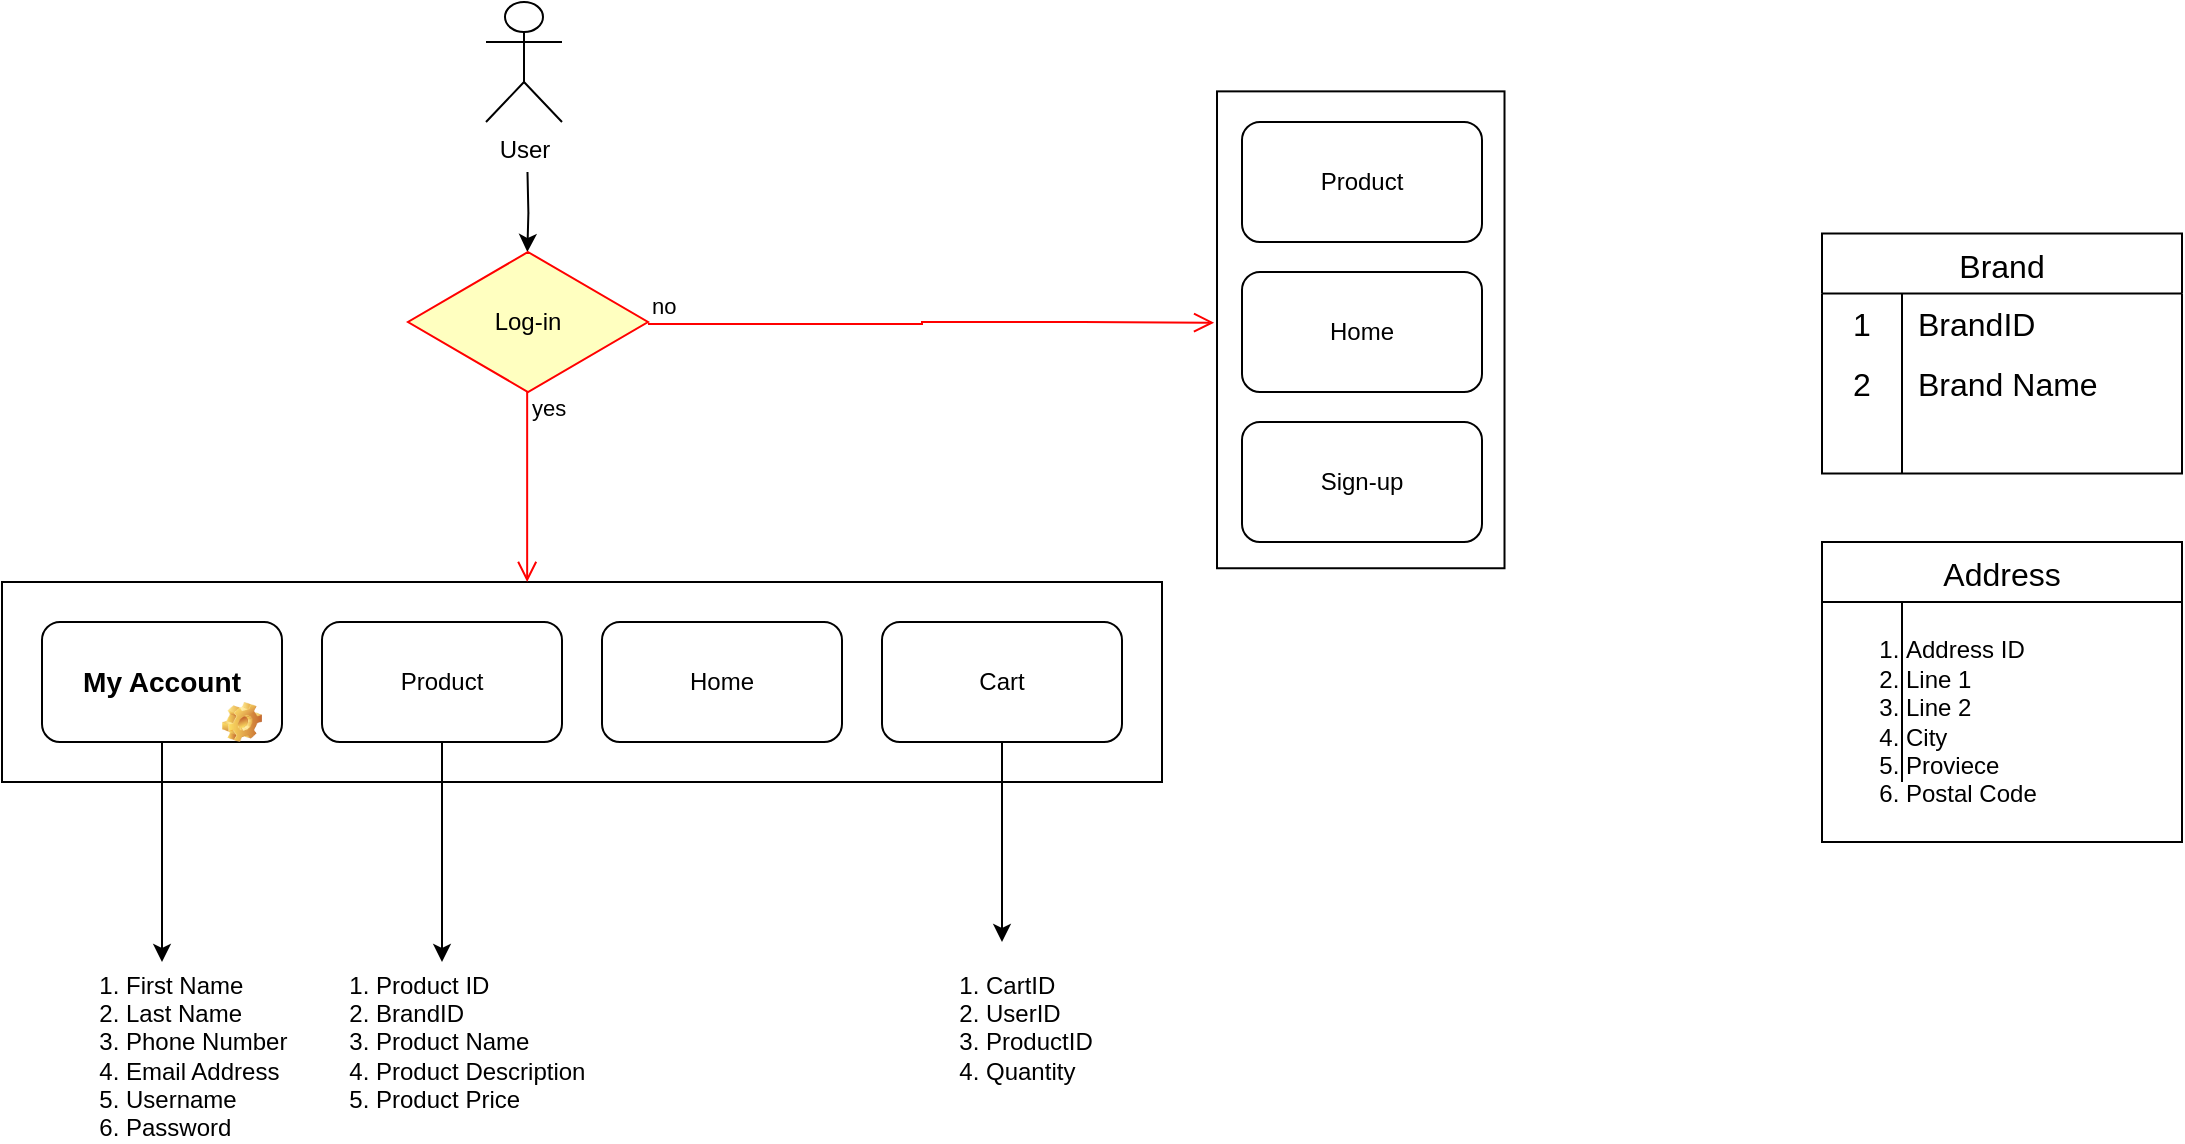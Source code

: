 <mxfile version="24.0.4" type="device">
  <diagram name="Page-1" id="3f91Xa76V0yV8yNOktmR">
    <mxGraphModel dx="568" dy="282" grid="1" gridSize="10" guides="1" tooltips="1" connect="1" arrows="1" fold="1" page="1" pageScale="1" pageWidth="413" pageHeight="583" math="0" shadow="0">
      <root>
        <mxCell id="0" />
        <mxCell id="1" parent="0" />
        <mxCell id="tQ30u0BzfpKfYGE61PCD-20" value="" style="rounded=0;whiteSpace=wrap;html=1;rotation=90;" vertex="1" parent="1">
          <mxGeometry x="650.16" y="102.03" width="238.44" height="143.75" as="geometry" />
        </mxCell>
        <mxCell id="tQ30u0BzfpKfYGE61PCD-16" value="" style="rounded=0;whiteSpace=wrap;html=1;" vertex="1" parent="1">
          <mxGeometry x="90" y="300" width="580" height="100" as="geometry" />
        </mxCell>
        <mxCell id="hMhPb05LQhNWUTZns8nG-7" value="" style="edgeStyle=orthogonalEdgeStyle;rounded=0;orthogonalLoop=1;jettySize=auto;html=1;" parent="1" edge="1">
          <mxGeometry relative="1" as="geometry">
            <mxPoint x="352.739" y="95" as="sourcePoint" />
            <mxPoint x="352.68" y="135" as="targetPoint" />
          </mxGeometry>
        </mxCell>
        <mxCell id="hMhPb05LQhNWUTZns8nG-21" value="Home" style="rounded=1;whiteSpace=wrap;html=1;" parent="1" vertex="1">
          <mxGeometry x="390" y="320" width="120" height="60" as="geometry" />
        </mxCell>
        <mxCell id="tQ30u0BzfpKfYGE61PCD-39" value="" style="edgeStyle=orthogonalEdgeStyle;rounded=0;orthogonalLoop=1;jettySize=auto;html=1;" edge="1" parent="1" source="tQ30u0BzfpKfYGE61PCD-1">
          <mxGeometry relative="1" as="geometry">
            <mxPoint x="310" y="490" as="targetPoint" />
          </mxGeometry>
        </mxCell>
        <mxCell id="tQ30u0BzfpKfYGE61PCD-1" value="Product" style="rounded=1;whiteSpace=wrap;html=1;" vertex="1" parent="1">
          <mxGeometry x="250" y="320" width="120" height="60" as="geometry" />
        </mxCell>
        <mxCell id="tQ30u0BzfpKfYGE61PCD-46" value="" style="edgeStyle=orthogonalEdgeStyle;rounded=0;orthogonalLoop=1;jettySize=auto;html=1;" edge="1" parent="1" source="tQ30u0BzfpKfYGE61PCD-2" target="tQ30u0BzfpKfYGE61PCD-41">
          <mxGeometry relative="1" as="geometry" />
        </mxCell>
        <mxCell id="tQ30u0BzfpKfYGE61PCD-2" value="Cart" style="rounded=1;whiteSpace=wrap;html=1;" vertex="1" parent="1">
          <mxGeometry x="530" y="320" width="120" height="60" as="geometry" />
        </mxCell>
        <mxCell id="tQ30u0BzfpKfYGE61PCD-5" value="no" style="edgeStyle=orthogonalEdgeStyle;html=1;align=left;verticalAlign=bottom;endArrow=open;endSize=8;strokeColor=#ff0000;rounded=0;exitX=1;exitY=0.5;exitDx=0;exitDy=0;entryX=0.485;entryY=1.01;entryDx=0;entryDy=0;entryPerimeter=0;" edge="1" parent="1" target="tQ30u0BzfpKfYGE61PCD-20">
          <mxGeometry x="-1" relative="1" as="geometry">
            <mxPoint x="690" y="168.99" as="targetPoint" />
            <mxPoint x="413" y="170.99" as="sourcePoint" />
            <Array as="points">
              <mxPoint x="550" y="171" />
              <mxPoint x="550" y="170" />
              <mxPoint x="630" y="170" />
            </Array>
          </mxGeometry>
        </mxCell>
        <mxCell id="tQ30u0BzfpKfYGE61PCD-6" value="yes" style="edgeStyle=orthogonalEdgeStyle;html=1;align=left;verticalAlign=top;endArrow=open;endSize=8;strokeColor=#ff0000;rounded=0;" edge="1" parent="1">
          <mxGeometry x="-1" relative="1" as="geometry">
            <mxPoint x="352.58" y="300" as="targetPoint" />
            <mxPoint x="352.58" y="200" as="sourcePoint" />
          </mxGeometry>
        </mxCell>
        <mxCell id="tQ30u0BzfpKfYGE61PCD-8" value="Home" style="rounded=1;whiteSpace=wrap;html=1;" vertex="1" parent="1">
          <mxGeometry x="710" y="145" width="120" height="60" as="geometry" />
        </mxCell>
        <mxCell id="tQ30u0BzfpKfYGE61PCD-9" value="Sign-up" style="rounded=1;whiteSpace=wrap;html=1;" vertex="1" parent="1">
          <mxGeometry x="710" y="220" width="120" height="60" as="geometry" />
        </mxCell>
        <mxCell id="tQ30u0BzfpKfYGE61PCD-43" value="" style="edgeStyle=orthogonalEdgeStyle;rounded=0;orthogonalLoop=1;jettySize=auto;html=1;" edge="1" parent="1" source="tQ30u0BzfpKfYGE61PCD-10">
          <mxGeometry relative="1" as="geometry">
            <mxPoint x="170" y="490" as="targetPoint" />
          </mxGeometry>
        </mxCell>
        <mxCell id="tQ30u0BzfpKfYGE61PCD-10" value="&lt;h3&gt;My Account&lt;/h3&gt;" style="rounded=1;whiteSpace=wrap;html=1;" vertex="1" parent="1">
          <mxGeometry x="110" y="320" width="120" height="60" as="geometry" />
        </mxCell>
        <mxCell id="tQ30u0BzfpKfYGE61PCD-11" value="Product" style="rounded=1;whiteSpace=wrap;html=1;" vertex="1" parent="1">
          <mxGeometry x="710" y="70" width="120" height="60" as="geometry" />
        </mxCell>
        <mxCell id="tQ30u0BzfpKfYGE61PCD-14" value="User" style="shape=umlActor;verticalLabelPosition=bottom;verticalAlign=top;html=1;outlineConnect=0;" vertex="1" parent="1">
          <mxGeometry x="332" y="10" width="38" height="60" as="geometry" />
        </mxCell>
        <mxCell id="tQ30u0BzfpKfYGE61PCD-19" value="Log-in" style="rhombus;whiteSpace=wrap;html=1;fontColor=#000000;fillColor=#ffffc0;strokeColor=#ff0000;" vertex="1" parent="1">
          <mxGeometry x="293" y="135" width="120" height="70" as="geometry" />
        </mxCell>
        <mxCell id="tQ30u0BzfpKfYGE61PCD-35" value="" style="shape=image;html=1;verticalLabelPosition=bottom;verticalAlign=top;imageAspect=0;image=img/clipart/Gear_128x128.png" vertex="1" parent="1">
          <mxGeometry x="200" y="360" width="20" height="20" as="geometry" />
        </mxCell>
        <mxCell id="tQ30u0BzfpKfYGE61PCD-40" value="&lt;ol&gt;&lt;li&gt;Product ID&lt;br&gt;&lt;/li&gt;&lt;li&gt;&lt;span style=&quot;background-color: initial;&quot;&gt;BrandID&lt;/span&gt;&lt;br&gt;&lt;/li&gt;&lt;li&gt;&lt;span style=&quot;background-color: initial;&quot;&gt;Product Name&lt;br&gt;&lt;/span&gt;&lt;/li&gt;&lt;li&gt;&lt;span style=&quot;background-color: initial;&quot;&gt;Product Description&lt;/span&gt;&lt;/li&gt;&lt;li&gt;&lt;span style=&quot;background-color: initial;&quot;&gt;Product Price&lt;/span&gt;&lt;/li&gt;&lt;/ol&gt;" style="text;strokeColor=none;fillColor=none;html=1;whiteSpace=wrap;verticalAlign=middle;overflow=hidden;" vertex="1" parent="1">
          <mxGeometry x="235" y="480" width="150" height="90" as="geometry" />
        </mxCell>
        <mxCell id="tQ30u0BzfpKfYGE61PCD-41" value="&lt;ol&gt;&lt;li&gt;CartID&lt;br&gt;&lt;/li&gt;&lt;li&gt;UserID&lt;/li&gt;&lt;li&gt;ProductID&amp;nbsp;&lt;/li&gt;&lt;li&gt;Quantity&lt;/li&gt;&lt;/ol&gt;" style="text;strokeColor=none;fillColor=none;html=1;whiteSpace=wrap;verticalAlign=middle;overflow=hidden;" vertex="1" parent="1">
          <mxGeometry x="540" y="480" width="100" height="80" as="geometry" />
        </mxCell>
        <mxCell id="tQ30u0BzfpKfYGE61PCD-48" value="&lt;ol&gt;&lt;li&gt;First Name&lt;/li&gt;&lt;li&gt;Last Name&lt;/li&gt;&lt;li&gt;Phone Number&lt;/li&gt;&lt;li&gt;Email Address&lt;/li&gt;&lt;li&gt;Username&lt;/li&gt;&lt;li&gt;Password&lt;/li&gt;&lt;/ol&gt;" style="text;strokeColor=none;fillColor=none;html=1;whiteSpace=wrap;verticalAlign=middle;overflow=hidden;" vertex="1" parent="1">
          <mxGeometry x="110" y="480" width="130" height="100" as="geometry" />
        </mxCell>
        <mxCell id="tQ30u0BzfpKfYGE61PCD-49" value="Brand" style="shape=table;startSize=30;container=1;collapsible=0;childLayout=tableLayout;fixedRows=1;rowLines=0;fontStyle=0;strokeColor=default;fontSize=16;" vertex="1" parent="1">
          <mxGeometry x="1000" y="125.78" width="180" height="120" as="geometry" />
        </mxCell>
        <mxCell id="tQ30u0BzfpKfYGE61PCD-50" value="" style="shape=tableRow;horizontal=0;startSize=0;swimlaneHead=0;swimlaneBody=0;top=0;left=0;bottom=0;right=0;collapsible=0;dropTarget=0;fillColor=none;points=[[0,0.5],[1,0.5]];portConstraint=eastwest;strokeColor=inherit;fontSize=16;" vertex="1" parent="tQ30u0BzfpKfYGE61PCD-49">
          <mxGeometry y="30" width="180" height="30" as="geometry" />
        </mxCell>
        <mxCell id="tQ30u0BzfpKfYGE61PCD-51" value="1" style="shape=partialRectangle;html=1;whiteSpace=wrap;connectable=0;fillColor=none;top=0;left=0;bottom=0;right=0;overflow=hidden;pointerEvents=1;strokeColor=inherit;fontSize=16;" vertex="1" parent="tQ30u0BzfpKfYGE61PCD-50">
          <mxGeometry width="40" height="30" as="geometry">
            <mxRectangle width="40" height="30" as="alternateBounds" />
          </mxGeometry>
        </mxCell>
        <mxCell id="tQ30u0BzfpKfYGE61PCD-52" value="BrandID" style="shape=partialRectangle;html=1;whiteSpace=wrap;connectable=0;fillColor=none;top=0;left=0;bottom=0;right=0;align=left;spacingLeft=6;overflow=hidden;strokeColor=inherit;fontSize=16;" vertex="1" parent="tQ30u0BzfpKfYGE61PCD-50">
          <mxGeometry x="40" width="140" height="30" as="geometry">
            <mxRectangle width="140" height="30" as="alternateBounds" />
          </mxGeometry>
        </mxCell>
        <mxCell id="tQ30u0BzfpKfYGE61PCD-53" value="" style="shape=tableRow;horizontal=0;startSize=0;swimlaneHead=0;swimlaneBody=0;top=0;left=0;bottom=0;right=0;collapsible=0;dropTarget=0;fillColor=none;points=[[0,0.5],[1,0.5]];portConstraint=eastwest;strokeColor=inherit;fontSize=16;" vertex="1" parent="tQ30u0BzfpKfYGE61PCD-49">
          <mxGeometry y="60" width="180" height="30" as="geometry" />
        </mxCell>
        <mxCell id="tQ30u0BzfpKfYGE61PCD-54" value="2" style="shape=partialRectangle;html=1;whiteSpace=wrap;connectable=0;fillColor=none;top=0;left=0;bottom=0;right=0;overflow=hidden;strokeColor=inherit;fontSize=16;" vertex="1" parent="tQ30u0BzfpKfYGE61PCD-53">
          <mxGeometry width="40" height="30" as="geometry">
            <mxRectangle width="40" height="30" as="alternateBounds" />
          </mxGeometry>
        </mxCell>
        <mxCell id="tQ30u0BzfpKfYGE61PCD-55" value="Brand Name" style="shape=partialRectangle;html=1;whiteSpace=wrap;connectable=0;fillColor=none;top=0;left=0;bottom=0;right=0;align=left;spacingLeft=6;overflow=hidden;strokeColor=inherit;fontSize=16;" vertex="1" parent="tQ30u0BzfpKfYGE61PCD-53">
          <mxGeometry x="40" width="140" height="30" as="geometry">
            <mxRectangle width="140" height="30" as="alternateBounds" />
          </mxGeometry>
        </mxCell>
        <mxCell id="tQ30u0BzfpKfYGE61PCD-56" value="" style="shape=tableRow;horizontal=0;startSize=0;swimlaneHead=0;swimlaneBody=0;top=0;left=0;bottom=0;right=0;collapsible=0;dropTarget=0;fillColor=none;points=[[0,0.5],[1,0.5]];portConstraint=eastwest;strokeColor=inherit;fontSize=16;" vertex="1" parent="tQ30u0BzfpKfYGE61PCD-49">
          <mxGeometry y="90" width="180" height="30" as="geometry" />
        </mxCell>
        <mxCell id="tQ30u0BzfpKfYGE61PCD-57" value="" style="shape=partialRectangle;html=1;whiteSpace=wrap;connectable=0;fillColor=none;top=0;left=0;bottom=0;right=0;overflow=hidden;strokeColor=inherit;fontSize=16;" vertex="1" parent="tQ30u0BzfpKfYGE61PCD-56">
          <mxGeometry width="40" height="30" as="geometry">
            <mxRectangle width="40" height="30" as="alternateBounds" />
          </mxGeometry>
        </mxCell>
        <mxCell id="tQ30u0BzfpKfYGE61PCD-58" value="" style="shape=partialRectangle;html=1;whiteSpace=wrap;connectable=0;fillColor=none;top=0;left=0;bottom=0;right=0;align=left;spacingLeft=6;overflow=hidden;strokeColor=inherit;fontSize=16;" vertex="1" parent="tQ30u0BzfpKfYGE61PCD-56">
          <mxGeometry x="40" width="140" height="30" as="geometry">
            <mxRectangle width="140" height="30" as="alternateBounds" />
          </mxGeometry>
        </mxCell>
        <mxCell id="tQ30u0BzfpKfYGE61PCD-59" value="Address" style="shape=table;startSize=30;container=1;collapsible=0;childLayout=tableLayout;fixedRows=1;rowLines=0;fontStyle=0;strokeColor=default;fontSize=16;" vertex="1" parent="1">
          <mxGeometry x="1000" y="280" width="180" height="150" as="geometry" />
        </mxCell>
        <mxCell id="tQ30u0BzfpKfYGE61PCD-60" value="" style="shape=tableRow;horizontal=0;startSize=0;swimlaneHead=0;swimlaneBody=0;top=0;left=0;bottom=0;right=0;collapsible=0;dropTarget=0;fillColor=none;points=[[0,0.5],[1,0.5]];portConstraint=eastwest;strokeColor=inherit;fontSize=16;" vertex="1" parent="tQ30u0BzfpKfYGE61PCD-59">
          <mxGeometry y="30" width="180" height="30" as="geometry" />
        </mxCell>
        <mxCell id="tQ30u0BzfpKfYGE61PCD-61" value="" style="shape=partialRectangle;html=1;whiteSpace=wrap;connectable=0;fillColor=none;top=0;left=0;bottom=0;right=0;overflow=hidden;pointerEvents=1;strokeColor=inherit;fontSize=16;" vertex="1" parent="tQ30u0BzfpKfYGE61PCD-60">
          <mxGeometry width="40" height="30" as="geometry">
            <mxRectangle width="40" height="30" as="alternateBounds" />
          </mxGeometry>
        </mxCell>
        <mxCell id="tQ30u0BzfpKfYGE61PCD-62" value="" style="shape=partialRectangle;html=1;whiteSpace=wrap;connectable=0;fillColor=none;top=0;left=0;bottom=0;right=0;align=left;spacingLeft=6;overflow=hidden;strokeColor=inherit;fontSize=16;" vertex="1" parent="tQ30u0BzfpKfYGE61PCD-60">
          <mxGeometry x="40" width="140" height="30" as="geometry">
            <mxRectangle width="140" height="30" as="alternateBounds" />
          </mxGeometry>
        </mxCell>
        <mxCell id="tQ30u0BzfpKfYGE61PCD-63" value="" style="shape=tableRow;horizontal=0;startSize=0;swimlaneHead=0;swimlaneBody=0;top=0;left=0;bottom=0;right=0;collapsible=0;dropTarget=0;fillColor=none;points=[[0,0.5],[1,0.5]];portConstraint=eastwest;strokeColor=inherit;fontSize=16;" vertex="1" parent="tQ30u0BzfpKfYGE61PCD-59">
          <mxGeometry y="60" width="180" height="30" as="geometry" />
        </mxCell>
        <mxCell id="tQ30u0BzfpKfYGE61PCD-64" value="" style="shape=partialRectangle;html=1;whiteSpace=wrap;connectable=0;fillColor=none;top=0;left=0;bottom=0;right=0;overflow=hidden;strokeColor=inherit;fontSize=16;" vertex="1" parent="tQ30u0BzfpKfYGE61PCD-63">
          <mxGeometry width="40" height="30" as="geometry">
            <mxRectangle width="40" height="30" as="alternateBounds" />
          </mxGeometry>
        </mxCell>
        <mxCell id="tQ30u0BzfpKfYGE61PCD-65" value="" style="shape=partialRectangle;html=1;whiteSpace=wrap;connectable=0;fillColor=none;top=0;left=0;bottom=0;right=0;align=left;spacingLeft=6;overflow=hidden;strokeColor=inherit;fontSize=16;" vertex="1" parent="tQ30u0BzfpKfYGE61PCD-63">
          <mxGeometry x="40" width="140" height="30" as="geometry">
            <mxRectangle width="140" height="30" as="alternateBounds" />
          </mxGeometry>
        </mxCell>
        <mxCell id="tQ30u0BzfpKfYGE61PCD-66" value="" style="shape=tableRow;horizontal=0;startSize=0;swimlaneHead=0;swimlaneBody=0;top=0;left=0;bottom=0;right=0;collapsible=0;dropTarget=0;fillColor=none;points=[[0,0.5],[1,0.5]];portConstraint=eastwest;strokeColor=inherit;fontSize=16;" vertex="1" parent="tQ30u0BzfpKfYGE61PCD-59">
          <mxGeometry y="90" width="180" height="30" as="geometry" />
        </mxCell>
        <mxCell id="tQ30u0BzfpKfYGE61PCD-67" value="" style="shape=partialRectangle;html=1;whiteSpace=wrap;connectable=0;fillColor=none;top=0;left=0;bottom=0;right=0;overflow=hidden;strokeColor=inherit;fontSize=16;" vertex="1" parent="tQ30u0BzfpKfYGE61PCD-66">
          <mxGeometry width="40" height="30" as="geometry">
            <mxRectangle width="40" height="30" as="alternateBounds" />
          </mxGeometry>
        </mxCell>
        <mxCell id="tQ30u0BzfpKfYGE61PCD-68" value="" style="shape=partialRectangle;html=1;whiteSpace=wrap;connectable=0;fillColor=none;top=0;left=0;bottom=0;right=0;align=left;spacingLeft=6;overflow=hidden;strokeColor=inherit;fontSize=16;" vertex="1" parent="tQ30u0BzfpKfYGE61PCD-66">
          <mxGeometry x="40" width="140" height="30" as="geometry">
            <mxRectangle width="140" height="30" as="alternateBounds" />
          </mxGeometry>
        </mxCell>
        <mxCell id="tQ30u0BzfpKfYGE61PCD-72" value="&lt;ol&gt;&lt;li&gt;Address ID&lt;/li&gt;&lt;li&gt;Line 1&lt;/li&gt;&lt;li&gt;Line 2&lt;/li&gt;&lt;li&gt;City&lt;/li&gt;&lt;li&gt;Proviece&lt;/li&gt;&lt;li&gt;Postal Code&lt;/li&gt;&lt;/ol&gt;" style="text;strokeColor=none;fillColor=none;html=1;whiteSpace=wrap;verticalAlign=middle;overflow=hidden;" vertex="1" parent="1">
          <mxGeometry x="1000" y="310" width="180" height="120" as="geometry" />
        </mxCell>
      </root>
    </mxGraphModel>
  </diagram>
</mxfile>

